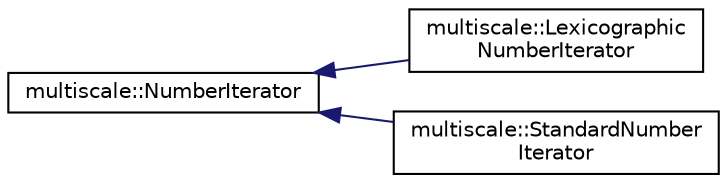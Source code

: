 digraph "Graphical Class Hierarchy"
{
  edge [fontname="Helvetica",fontsize="10",labelfontname="Helvetica",labelfontsize="10"];
  node [fontname="Helvetica",fontsize="10",shape=record];
  rankdir="LR";
  Node1 [label="multiscale::NumberIterator",height=0.2,width=0.4,color="black", fillcolor="white", style="filled",URL="$classmultiscale_1_1NumberIterator.html"];
  Node1 -> Node2 [dir="back",color="midnightblue",fontsize="10",style="solid",fontname="Helvetica"];
  Node2 [label="multiscale::Lexicographic\lNumberIterator",height=0.2,width=0.4,color="black", fillcolor="white", style="filled",URL="$classmultiscale_1_1LexicographicNumberIterator.html"];
  Node1 -> Node3 [dir="back",color="midnightblue",fontsize="10",style="solid",fontname="Helvetica"];
  Node3 [label="multiscale::StandardNumber\lIterator",height=0.2,width=0.4,color="black", fillcolor="white", style="filled",URL="$classmultiscale_1_1StandardNumberIterator.html"];
}
